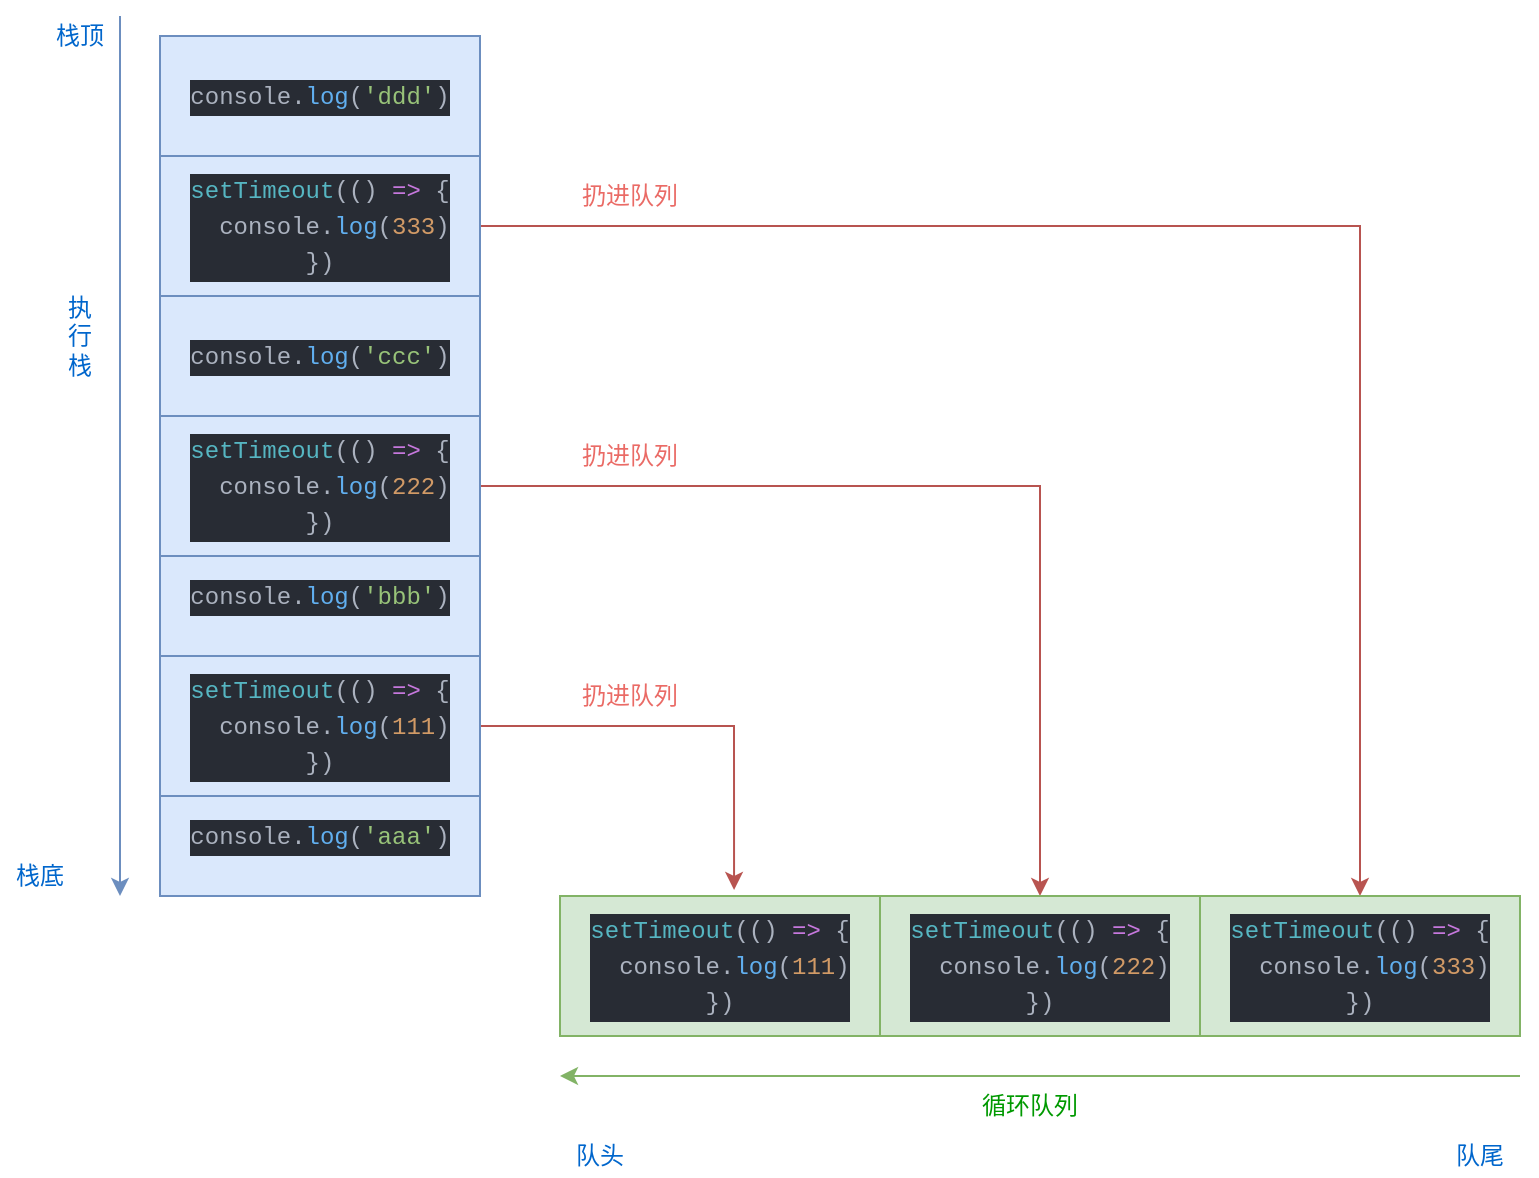 <mxfile version="12.4.2" type="device" pages="1"><diagram id="RkADeW3dG8wnYKc9OIKK" name="Page-1"><mxGraphModel dx="946" dy="1726" grid="1" gridSize="10" guides="1" tooltips="1" connect="1" arrows="1" fold="1" page="1" pageScale="1" pageWidth="827" pageHeight="1169" math="0" shadow="0"><root><mxCell id="0"/><mxCell id="1" parent="0"/><mxCell id="sOgLCs6yCAgwCK1zOZvz-7" value="&lt;div style=&quot;color: rgb(171 , 178 , 191) ; background-color: rgb(40 , 44 , 52) ; font-family: &amp;#34;menlo&amp;#34; , &amp;#34;monaco&amp;#34; , &amp;#34;courier new&amp;#34; , monospace ; line-height: 18px ; white-space: pre&quot;&gt;console.&lt;span style=&quot;color: #61afef&quot;&gt;log&lt;/span&gt;(&lt;span style=&quot;color: #98c379&quot;&gt;'aaa'&lt;/span&gt;)&lt;/div&gt;" style="rounded=0;whiteSpace=wrap;html=1;fillColor=#dae8fc;strokeColor=#6c8ebf;" vertex="1" parent="1"><mxGeometry x="160" y="380" width="160" height="60" as="geometry"/></mxCell><mxCell id="sOgLCs6yCAgwCK1zOZvz-30" style="edgeStyle=orthogonalEdgeStyle;rounded=0;orthogonalLoop=1;jettySize=auto;html=1;entryX=0.544;entryY=-0.043;entryDx=0;entryDy=0;entryPerimeter=0;fontColor=#0066CC;fillColor=#f8cecc;strokeColor=#b85450;" edge="1" parent="1" source="sOgLCs6yCAgwCK1zOZvz-8" target="sOgLCs6yCAgwCK1zOZvz-21"><mxGeometry relative="1" as="geometry"/></mxCell><mxCell id="sOgLCs6yCAgwCK1zOZvz-8" value="&lt;div style=&quot;color: rgb(171 , 178 , 191) ; background-color: rgb(40 , 44 , 52) ; font-family: &amp;#34;menlo&amp;#34; , &amp;#34;monaco&amp;#34; , &amp;#34;courier new&amp;#34; , monospace ; line-height: 18px ; white-space: pre&quot;&gt;&lt;div&gt;&lt;span style=&quot;color: #56b6c2&quot;&gt;setTimeout&lt;/span&gt;(() &lt;span style=&quot;color: #c678dd&quot;&gt;=&amp;gt;&lt;/span&gt; {&lt;/div&gt;&lt;div&gt;  console.&lt;span style=&quot;color: #61afef&quot;&gt;log&lt;/span&gt;(&lt;span style=&quot;color: #d19a66&quot;&gt;111&lt;/span&gt;)&lt;/div&gt;&lt;div&gt;})&lt;/div&gt;&lt;/div&gt;" style="rounded=0;whiteSpace=wrap;html=1;fillColor=#dae8fc;strokeColor=#6c8ebf;" vertex="1" parent="1"><mxGeometry x="160" y="320" width="160" height="70" as="geometry"/></mxCell><mxCell id="sOgLCs6yCAgwCK1zOZvz-9" value="&lt;div style=&quot;color: rgb(171 , 178 , 191) ; background-color: rgb(40 , 44 , 52) ; font-family: &amp;#34;menlo&amp;#34; , &amp;#34;monaco&amp;#34; , &amp;#34;courier new&amp;#34; , monospace ; line-height: 18px ; white-space: pre&quot;&gt;console.&lt;span style=&quot;color: #61afef&quot;&gt;log&lt;/span&gt;(&lt;span style=&quot;color: #98c379&quot;&gt;'bbb'&lt;/span&gt;)&lt;/div&gt;" style="rounded=0;whiteSpace=wrap;html=1;fillColor=#dae8fc;strokeColor=#6c8ebf;" vertex="1" parent="1"><mxGeometry x="160" y="260" width="160" height="60" as="geometry"/></mxCell><mxCell id="sOgLCs6yCAgwCK1zOZvz-31" style="edgeStyle=orthogonalEdgeStyle;rounded=0;orthogonalLoop=1;jettySize=auto;html=1;entryX=0.5;entryY=0;entryDx=0;entryDy=0;fontColor=#0066CC;fillColor=#f8cecc;strokeColor=#b85450;" edge="1" parent="1" source="sOgLCs6yCAgwCK1zOZvz-10" target="sOgLCs6yCAgwCK1zOZvz-22"><mxGeometry relative="1" as="geometry"/></mxCell><mxCell id="sOgLCs6yCAgwCK1zOZvz-10" value="&lt;div style=&quot;background-color: rgb(40 , 44 , 52) ; font-family: &amp;#34;menlo&amp;#34; , &amp;#34;monaco&amp;#34; , &amp;#34;courier new&amp;#34; , monospace ; line-height: 18px ; white-space: pre&quot;&gt;&lt;div style=&quot;color: rgb(171 , 178 , 191)&quot;&gt;&lt;span style=&quot;color: #56b6c2&quot;&gt;setTimeout&lt;/span&gt;(() &lt;span style=&quot;color: #c678dd&quot;&gt;=&amp;gt;&lt;/span&gt; {&lt;/div&gt;&lt;div&gt;&lt;font color=&quot;#abb2bf&quot;&gt;  console.&lt;/font&gt;&lt;span style=&quot;color: rgb(97 , 175 , 239)&quot;&gt;log&lt;/span&gt;&lt;font color=&quot;#abb2bf&quot;&gt;(&lt;/font&gt;&lt;font color=&quot;#d19a66&quot;&gt;222&lt;/font&gt;&lt;font color=&quot;#abb2bf&quot;&gt;)&lt;/font&gt;&lt;/div&gt;&lt;div style=&quot;color: rgb(171 , 178 , 191)&quot;&gt;})&lt;/div&gt;&lt;/div&gt;" style="rounded=0;whiteSpace=wrap;html=1;fillColor=#dae8fc;strokeColor=#6c8ebf;" vertex="1" parent="1"><mxGeometry x="160" y="200" width="160" height="70" as="geometry"/></mxCell><mxCell id="sOgLCs6yCAgwCK1zOZvz-11" value="&lt;div style=&quot;color: rgb(171 , 178 , 191) ; background-color: rgb(40 , 44 , 52) ; font-family: &amp;#34;menlo&amp;#34; , &amp;#34;monaco&amp;#34; , &amp;#34;courier new&amp;#34; , monospace ; line-height: 18px ; white-space: pre&quot;&gt;console.&lt;span style=&quot;color: #61afef&quot;&gt;log&lt;/span&gt;(&lt;span style=&quot;color: #98c379&quot;&gt;'ccc'&lt;/span&gt;)&lt;/div&gt;" style="rounded=0;whiteSpace=wrap;html=1;fillColor=#dae8fc;strokeColor=#6c8ebf;" vertex="1" parent="1"><mxGeometry x="160" y="140" width="160" height="60" as="geometry"/></mxCell><mxCell id="sOgLCs6yCAgwCK1zOZvz-32" style="edgeStyle=orthogonalEdgeStyle;rounded=0;orthogonalLoop=1;jettySize=auto;html=1;entryX=0.5;entryY=0;entryDx=0;entryDy=0;fontColor=#0066CC;fillColor=#f8cecc;strokeColor=#b85450;" edge="1" parent="1" source="sOgLCs6yCAgwCK1zOZvz-12" target="sOgLCs6yCAgwCK1zOZvz-20"><mxGeometry relative="1" as="geometry"/></mxCell><mxCell id="sOgLCs6yCAgwCK1zOZvz-12" value="&lt;div style=&quot;background-color: rgb(40 , 44 , 52) ; font-family: &amp;#34;menlo&amp;#34; , &amp;#34;monaco&amp;#34; , &amp;#34;courier new&amp;#34; , monospace ; line-height: 18px ; white-space: pre&quot;&gt;&lt;div style=&quot;color: rgb(171 , 178 , 191)&quot;&gt;&lt;span style=&quot;color: #56b6c2&quot;&gt;setTimeout&lt;/span&gt;(() &lt;span style=&quot;color: #c678dd&quot;&gt;=&amp;gt;&lt;/span&gt; {&lt;/div&gt;&lt;div&gt;&lt;font color=&quot;#abb2bf&quot;&gt;  console.&lt;/font&gt;&lt;span style=&quot;color: rgb(97 , 175 , 239)&quot;&gt;log&lt;/span&gt;&lt;font color=&quot;#abb2bf&quot;&gt;(&lt;/font&gt;&lt;font color=&quot;#d19a66&quot;&gt;333&lt;/font&gt;&lt;font color=&quot;#abb2bf&quot;&gt;)&lt;/font&gt;&lt;/div&gt;&lt;div style=&quot;color: rgb(171 , 178 , 191)&quot;&gt;})&lt;/div&gt;&lt;/div&gt;" style="rounded=0;whiteSpace=wrap;html=1;fillColor=#dae8fc;strokeColor=#6c8ebf;" vertex="1" parent="1"><mxGeometry x="160" y="70" width="160" height="70" as="geometry"/></mxCell><mxCell id="sOgLCs6yCAgwCK1zOZvz-14" value="&lt;div style=&quot;color: rgb(171 , 178 , 191) ; background-color: rgb(40 , 44 , 52) ; font-family: &amp;#34;menlo&amp;#34; , &amp;#34;monaco&amp;#34; , &amp;#34;courier new&amp;#34; , monospace ; line-height: 18px ; white-space: pre&quot;&gt;console.&lt;span style=&quot;color: #61afef&quot;&gt;log&lt;/span&gt;(&lt;span style=&quot;color: #98c379&quot;&gt;'ddd'&lt;/span&gt;)&lt;/div&gt;" style="rounded=0;whiteSpace=wrap;html=1;fillColor=#dae8fc;strokeColor=#6c8ebf;" vertex="1" parent="1"><mxGeometry x="160" y="10" width="160" height="60" as="geometry"/></mxCell><mxCell id="sOgLCs6yCAgwCK1zOZvz-16" value="" style="endArrow=classic;html=1;fillColor=#dae8fc;strokeColor=#6c8ebf;" edge="1" parent="1"><mxGeometry width="50" height="50" relative="1" as="geometry"><mxPoint x="140" as="sourcePoint"/><mxPoint x="140" y="440" as="targetPoint"/></mxGeometry></mxCell><mxCell id="sOgLCs6yCAgwCK1zOZvz-20" value="&lt;div style=&quot;background-color: rgb(40 , 44 , 52) ; font-family: &amp;#34;menlo&amp;#34; , &amp;#34;monaco&amp;#34; , &amp;#34;courier new&amp;#34; , monospace ; line-height: 18px ; white-space: pre&quot;&gt;&lt;div style=&quot;color: rgb(171 , 178 , 191)&quot;&gt;&lt;span style=&quot;color: #56b6c2&quot;&gt;setTimeout&lt;/span&gt;(() &lt;span style=&quot;color: #c678dd&quot;&gt;=&amp;gt;&lt;/span&gt; {&lt;/div&gt;&lt;div&gt;&lt;font color=&quot;#abb2bf&quot;&gt;  console.&lt;/font&gt;&lt;span style=&quot;color: rgb(97 , 175 , 239)&quot;&gt;log&lt;/span&gt;&lt;font color=&quot;#abb2bf&quot;&gt;(&lt;/font&gt;&lt;font color=&quot;#d19a66&quot;&gt;333&lt;/font&gt;&lt;font color=&quot;#abb2bf&quot;&gt;)&lt;/font&gt;&lt;/div&gt;&lt;div style=&quot;color: rgb(171 , 178 , 191)&quot;&gt;})&lt;/div&gt;&lt;/div&gt;" style="rounded=0;whiteSpace=wrap;html=1;fillColor=#d5e8d4;strokeColor=#82b366;" vertex="1" parent="1"><mxGeometry x="680" y="440" width="160" height="70" as="geometry"/></mxCell><mxCell id="sOgLCs6yCAgwCK1zOZvz-21" value="&lt;div style=&quot;color: rgb(171 , 178 , 191) ; background-color: rgb(40 , 44 , 52) ; font-family: &amp;#34;menlo&amp;#34; , &amp;#34;monaco&amp;#34; , &amp;#34;courier new&amp;#34; , monospace ; line-height: 18px ; white-space: pre&quot;&gt;&lt;div&gt;&lt;span style=&quot;color: #56b6c2&quot;&gt;setTimeout&lt;/span&gt;(() &lt;span style=&quot;color: #c678dd&quot;&gt;=&amp;gt;&lt;/span&gt; {&lt;/div&gt;&lt;div&gt;  console.&lt;span style=&quot;color: #61afef&quot;&gt;log&lt;/span&gt;(&lt;span style=&quot;color: #d19a66&quot;&gt;111&lt;/span&gt;)&lt;/div&gt;&lt;div&gt;})&lt;/div&gt;&lt;/div&gt;" style="rounded=0;whiteSpace=wrap;html=1;fillColor=#d5e8d4;strokeColor=#82b366;" vertex="1" parent="1"><mxGeometry x="360" y="440" width="160" height="70" as="geometry"/></mxCell><mxCell id="sOgLCs6yCAgwCK1zOZvz-22" value="&lt;div style=&quot;background-color: rgb(40 , 44 , 52) ; font-family: &amp;#34;menlo&amp;#34; , &amp;#34;monaco&amp;#34; , &amp;#34;courier new&amp;#34; , monospace ; line-height: 18px ; white-space: pre&quot;&gt;&lt;div style=&quot;color: rgb(171 , 178 , 191)&quot;&gt;&lt;span style=&quot;color: #56b6c2&quot;&gt;setTimeout&lt;/span&gt;(() &lt;span style=&quot;color: #c678dd&quot;&gt;=&amp;gt;&lt;/span&gt; {&lt;/div&gt;&lt;div&gt;&lt;font color=&quot;#abb2bf&quot;&gt;  console.&lt;/font&gt;&lt;span style=&quot;color: rgb(97 , 175 , 239)&quot;&gt;log&lt;/span&gt;&lt;font color=&quot;#abb2bf&quot;&gt;(&lt;/font&gt;&lt;font color=&quot;#d19a66&quot;&gt;222&lt;/font&gt;&lt;font color=&quot;#abb2bf&quot;&gt;)&lt;/font&gt;&lt;/div&gt;&lt;div style=&quot;color: rgb(171 , 178 , 191)&quot;&gt;})&lt;/div&gt;&lt;/div&gt;" style="rounded=0;whiteSpace=wrap;html=1;fillColor=#d5e8d4;strokeColor=#82b366;" vertex="1" parent="1"><mxGeometry x="520" y="440" width="160" height="70" as="geometry"/></mxCell><mxCell id="sOgLCs6yCAgwCK1zOZvz-23" value="" style="endArrow=classic;html=1;fillColor=#d5e8d4;strokeColor=#82b366;" edge="1" parent="1"><mxGeometry width="50" height="50" relative="1" as="geometry"><mxPoint x="840" y="530" as="sourcePoint"/><mxPoint x="360" y="530" as="targetPoint"/></mxGeometry></mxCell><mxCell id="sOgLCs6yCAgwCK1zOZvz-24" value="执&lt;br&gt;行&lt;br&gt;栈" style="text;html=1;strokeColor=none;fillColor=none;align=center;verticalAlign=middle;whiteSpace=wrap;rounded=0;fontColor=#0066CC;" vertex="1" parent="1"><mxGeometry x="100" y="120" width="40" height="80" as="geometry"/></mxCell><mxCell id="sOgLCs6yCAgwCK1zOZvz-25" value="循环队列" style="text;html=1;strokeColor=none;fillColor=none;align=center;verticalAlign=middle;whiteSpace=wrap;rounded=0;fontColor=#009900;" vertex="1" parent="1"><mxGeometry x="560" y="530" width="70" height="30" as="geometry"/></mxCell><mxCell id="sOgLCs6yCAgwCK1zOZvz-26" value="栈底" style="text;html=1;strokeColor=none;fillColor=none;align=center;verticalAlign=middle;whiteSpace=wrap;rounded=0;fontColor=#0066CC;" vertex="1" parent="1"><mxGeometry x="80" y="420" width="40" height="20" as="geometry"/></mxCell><mxCell id="sOgLCs6yCAgwCK1zOZvz-27" value="栈顶" style="text;html=1;strokeColor=none;fillColor=none;align=center;verticalAlign=middle;whiteSpace=wrap;rounded=0;fontColor=#0066CC;" vertex="1" parent="1"><mxGeometry x="100" width="40" height="20" as="geometry"/></mxCell><mxCell id="sOgLCs6yCAgwCK1zOZvz-28" value="队头" style="text;html=1;strokeColor=none;fillColor=none;align=center;verticalAlign=middle;whiteSpace=wrap;rounded=0;fontColor=#0066CC;" vertex="1" parent="1"><mxGeometry x="360" y="560" width="40" height="20" as="geometry"/></mxCell><mxCell id="sOgLCs6yCAgwCK1zOZvz-29" value="队尾" style="text;html=1;strokeColor=none;fillColor=none;align=center;verticalAlign=middle;whiteSpace=wrap;rounded=0;fontColor=#0066CC;" vertex="1" parent="1"><mxGeometry x="800" y="560" width="40" height="20" as="geometry"/></mxCell><mxCell id="sOgLCs6yCAgwCK1zOZvz-33" value="扔进队列" style="text;html=1;strokeColor=none;fillColor=none;align=center;verticalAlign=middle;whiteSpace=wrap;rounded=0;fontColor=#EA6B66;" vertex="1" parent="1"><mxGeometry x="360" y="80" width="70" height="20" as="geometry"/></mxCell><mxCell id="sOgLCs6yCAgwCK1zOZvz-34" value="扔进队列" style="text;html=1;strokeColor=none;fillColor=none;align=center;verticalAlign=middle;whiteSpace=wrap;rounded=0;fontColor=#EA6B66;" vertex="1" parent="1"><mxGeometry x="360" y="210" width="70" height="20" as="geometry"/></mxCell><mxCell id="sOgLCs6yCAgwCK1zOZvz-35" value="扔进队列" style="text;html=1;strokeColor=none;fillColor=none;align=center;verticalAlign=middle;whiteSpace=wrap;rounded=0;fontColor=#EA6B66;" vertex="1" parent="1"><mxGeometry x="360" y="330" width="70" height="20" as="geometry"/></mxCell></root></mxGraphModel></diagram></mxfile>